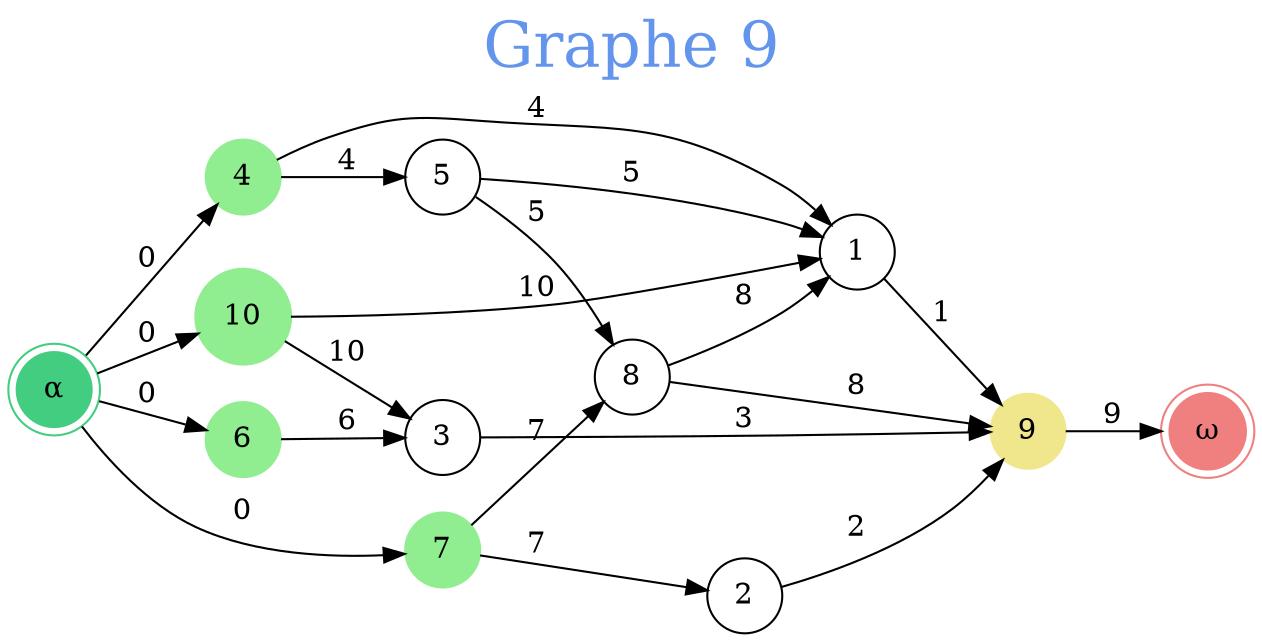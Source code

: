 // Graphe 9
digraph {
	rankdir=LR
	graph [fontcolor=cornflowerblue fontsize=30 label="Graphe 9" labelloc=t]
	0 [label="α" color=seagreen3 shape=doublecircle style=filled]
	1 [label=1 shape=circle]
	2 [label=2 shape=circle]
	3 [label=3 shape=circle]
	4 [label=4 color=lightgreen shape=circle style=filled]
	5 [label=5 shape=circle]
	6 [label=6 color=lightgreen shape=circle style=filled]
	7 [label=7 color=lightgreen shape=circle style=filled]
	8 [label=8 shape=circle]
	9 [label=9 color=khaki shape=circle style=filled]
	10 [label=10 color=lightgreen shape=circle style=filled]
	11 [label="ω" color=lightcoral shape=doublecircle style=filled]
	0 -> 4 [label=0]
	0 -> 6 [label=0]
	0 -> 7 [label=0]
	0 -> 10 [label=0]
	1 -> 9 [label=1]
	2 -> 9 [label=2]
	3 -> 9 [label=3]
	4 -> 1 [label=4]
	4 -> 5 [label=4]
	5 -> 1 [label=5]
	5 -> 8 [label=5]
	6 -> 3 [label=6]
	7 -> 2 [label=7]
	7 -> 8 [label=7]
	8 -> 1 [label=8]
	8 -> 9 [label=8]
	9 -> 11 [label=9]
	10 -> 1 [label=10]
	10 -> 3 [label=10]
}
